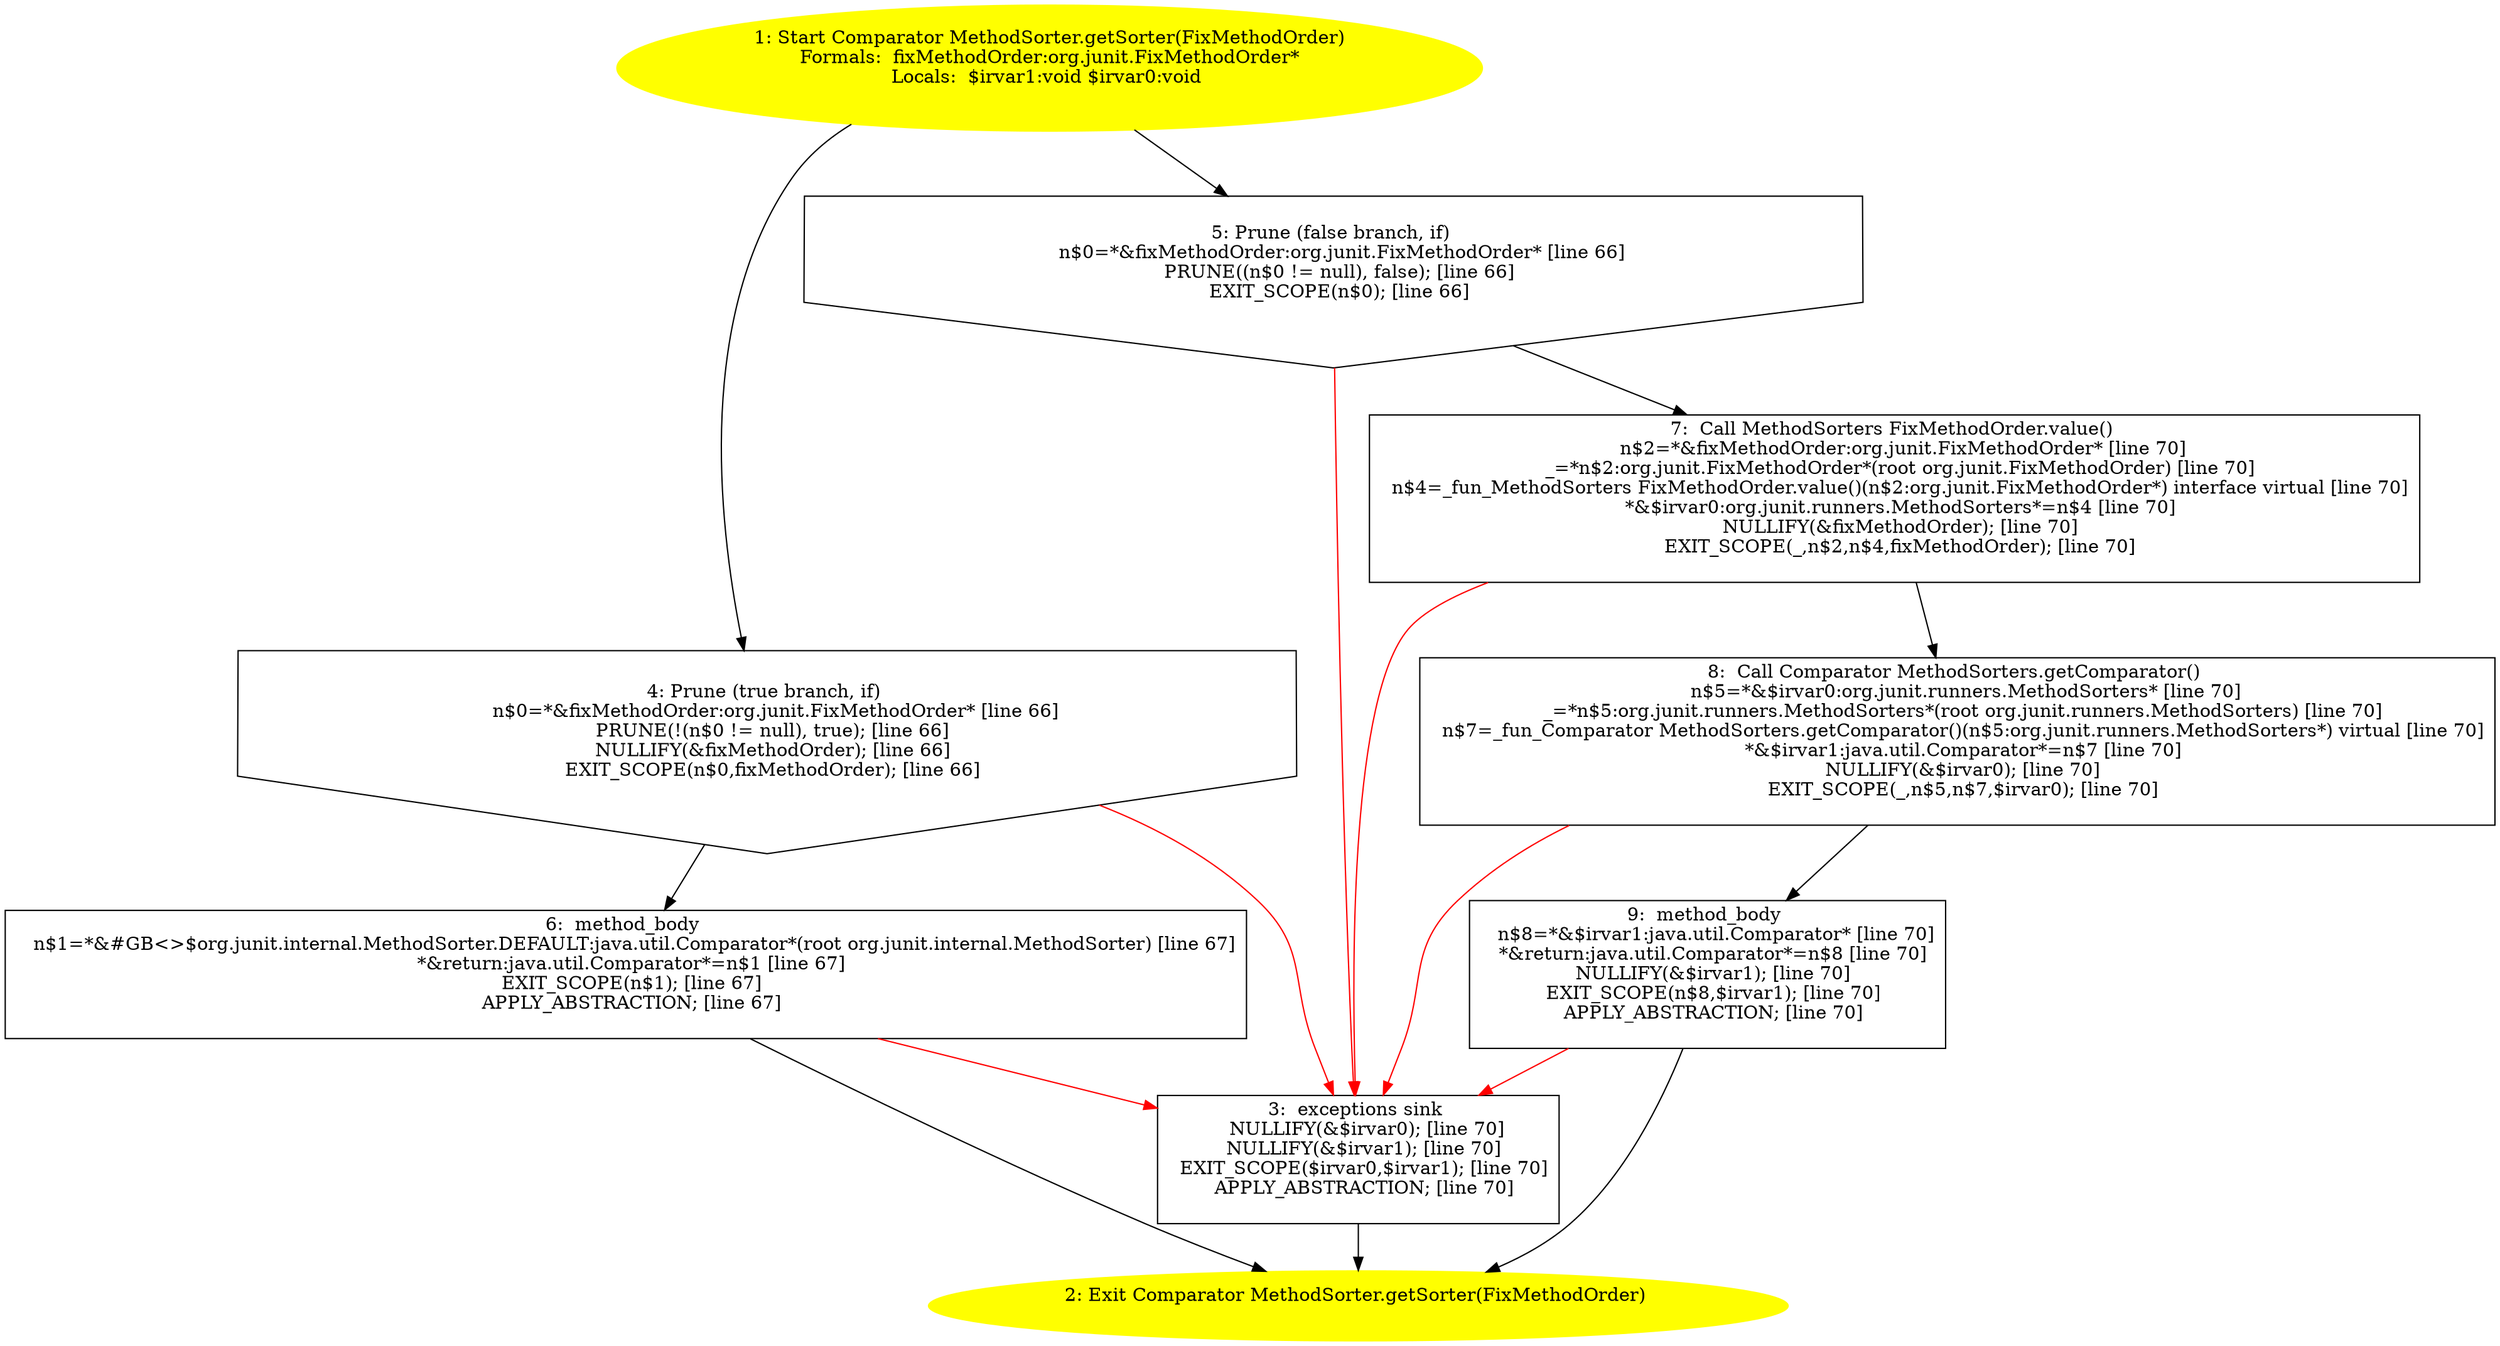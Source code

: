 /* @generated */
digraph cfg {
"org.junit.internal.MethodSorter.getSorter(org.junit.FixMethodOrder):java.util.Comparator.a633f629ec45e25210a67a50bd55b00a_1" [label="1: Start Comparator MethodSorter.getSorter(FixMethodOrder)\nFormals:  fixMethodOrder:org.junit.FixMethodOrder*\nLocals:  $irvar1:void $irvar0:void \n  " color=yellow style=filled]
	

	 "org.junit.internal.MethodSorter.getSorter(org.junit.FixMethodOrder):java.util.Comparator.a633f629ec45e25210a67a50bd55b00a_1" -> "org.junit.internal.MethodSorter.getSorter(org.junit.FixMethodOrder):java.util.Comparator.a633f629ec45e25210a67a50bd55b00a_4" ;
	 "org.junit.internal.MethodSorter.getSorter(org.junit.FixMethodOrder):java.util.Comparator.a633f629ec45e25210a67a50bd55b00a_1" -> "org.junit.internal.MethodSorter.getSorter(org.junit.FixMethodOrder):java.util.Comparator.a633f629ec45e25210a67a50bd55b00a_5" ;
"org.junit.internal.MethodSorter.getSorter(org.junit.FixMethodOrder):java.util.Comparator.a633f629ec45e25210a67a50bd55b00a_2" [label="2: Exit Comparator MethodSorter.getSorter(FixMethodOrder) \n  " color=yellow style=filled]
	

"org.junit.internal.MethodSorter.getSorter(org.junit.FixMethodOrder):java.util.Comparator.a633f629ec45e25210a67a50bd55b00a_3" [label="3:  exceptions sink \n   NULLIFY(&$irvar0); [line 70]\n  NULLIFY(&$irvar1); [line 70]\n  EXIT_SCOPE($irvar0,$irvar1); [line 70]\n  APPLY_ABSTRACTION; [line 70]\n " shape="box"]
	

	 "org.junit.internal.MethodSorter.getSorter(org.junit.FixMethodOrder):java.util.Comparator.a633f629ec45e25210a67a50bd55b00a_3" -> "org.junit.internal.MethodSorter.getSorter(org.junit.FixMethodOrder):java.util.Comparator.a633f629ec45e25210a67a50bd55b00a_2" ;
"org.junit.internal.MethodSorter.getSorter(org.junit.FixMethodOrder):java.util.Comparator.a633f629ec45e25210a67a50bd55b00a_4" [label="4: Prune (true branch, if) \n   n$0=*&fixMethodOrder:org.junit.FixMethodOrder* [line 66]\n  PRUNE(!(n$0 != null), true); [line 66]\n  NULLIFY(&fixMethodOrder); [line 66]\n  EXIT_SCOPE(n$0,fixMethodOrder); [line 66]\n " shape="invhouse"]
	

	 "org.junit.internal.MethodSorter.getSorter(org.junit.FixMethodOrder):java.util.Comparator.a633f629ec45e25210a67a50bd55b00a_4" -> "org.junit.internal.MethodSorter.getSorter(org.junit.FixMethodOrder):java.util.Comparator.a633f629ec45e25210a67a50bd55b00a_6" ;
	 "org.junit.internal.MethodSorter.getSorter(org.junit.FixMethodOrder):java.util.Comparator.a633f629ec45e25210a67a50bd55b00a_4" -> "org.junit.internal.MethodSorter.getSorter(org.junit.FixMethodOrder):java.util.Comparator.a633f629ec45e25210a67a50bd55b00a_3" [color="red" ];
"org.junit.internal.MethodSorter.getSorter(org.junit.FixMethodOrder):java.util.Comparator.a633f629ec45e25210a67a50bd55b00a_5" [label="5: Prune (false branch, if) \n   n$0=*&fixMethodOrder:org.junit.FixMethodOrder* [line 66]\n  PRUNE((n$0 != null), false); [line 66]\n  EXIT_SCOPE(n$0); [line 66]\n " shape="invhouse"]
	

	 "org.junit.internal.MethodSorter.getSorter(org.junit.FixMethodOrder):java.util.Comparator.a633f629ec45e25210a67a50bd55b00a_5" -> "org.junit.internal.MethodSorter.getSorter(org.junit.FixMethodOrder):java.util.Comparator.a633f629ec45e25210a67a50bd55b00a_7" ;
	 "org.junit.internal.MethodSorter.getSorter(org.junit.FixMethodOrder):java.util.Comparator.a633f629ec45e25210a67a50bd55b00a_5" -> "org.junit.internal.MethodSorter.getSorter(org.junit.FixMethodOrder):java.util.Comparator.a633f629ec45e25210a67a50bd55b00a_3" [color="red" ];
"org.junit.internal.MethodSorter.getSorter(org.junit.FixMethodOrder):java.util.Comparator.a633f629ec45e25210a67a50bd55b00a_6" [label="6:  method_body \n   n$1=*&#GB<>$org.junit.internal.MethodSorter.DEFAULT:java.util.Comparator*(root org.junit.internal.MethodSorter) [line 67]\n  *&return:java.util.Comparator*=n$1 [line 67]\n  EXIT_SCOPE(n$1); [line 67]\n  APPLY_ABSTRACTION; [line 67]\n " shape="box"]
	

	 "org.junit.internal.MethodSorter.getSorter(org.junit.FixMethodOrder):java.util.Comparator.a633f629ec45e25210a67a50bd55b00a_6" -> "org.junit.internal.MethodSorter.getSorter(org.junit.FixMethodOrder):java.util.Comparator.a633f629ec45e25210a67a50bd55b00a_2" ;
	 "org.junit.internal.MethodSorter.getSorter(org.junit.FixMethodOrder):java.util.Comparator.a633f629ec45e25210a67a50bd55b00a_6" -> "org.junit.internal.MethodSorter.getSorter(org.junit.FixMethodOrder):java.util.Comparator.a633f629ec45e25210a67a50bd55b00a_3" [color="red" ];
"org.junit.internal.MethodSorter.getSorter(org.junit.FixMethodOrder):java.util.Comparator.a633f629ec45e25210a67a50bd55b00a_7" [label="7:  Call MethodSorters FixMethodOrder.value() \n   n$2=*&fixMethodOrder:org.junit.FixMethodOrder* [line 70]\n  _=*n$2:org.junit.FixMethodOrder*(root org.junit.FixMethodOrder) [line 70]\n  n$4=_fun_MethodSorters FixMethodOrder.value()(n$2:org.junit.FixMethodOrder*) interface virtual [line 70]\n  *&$irvar0:org.junit.runners.MethodSorters*=n$4 [line 70]\n  NULLIFY(&fixMethodOrder); [line 70]\n  EXIT_SCOPE(_,n$2,n$4,fixMethodOrder); [line 70]\n " shape="box"]
	

	 "org.junit.internal.MethodSorter.getSorter(org.junit.FixMethodOrder):java.util.Comparator.a633f629ec45e25210a67a50bd55b00a_7" -> "org.junit.internal.MethodSorter.getSorter(org.junit.FixMethodOrder):java.util.Comparator.a633f629ec45e25210a67a50bd55b00a_8" ;
	 "org.junit.internal.MethodSorter.getSorter(org.junit.FixMethodOrder):java.util.Comparator.a633f629ec45e25210a67a50bd55b00a_7" -> "org.junit.internal.MethodSorter.getSorter(org.junit.FixMethodOrder):java.util.Comparator.a633f629ec45e25210a67a50bd55b00a_3" [color="red" ];
"org.junit.internal.MethodSorter.getSorter(org.junit.FixMethodOrder):java.util.Comparator.a633f629ec45e25210a67a50bd55b00a_8" [label="8:  Call Comparator MethodSorters.getComparator() \n   n$5=*&$irvar0:org.junit.runners.MethodSorters* [line 70]\n  _=*n$5:org.junit.runners.MethodSorters*(root org.junit.runners.MethodSorters) [line 70]\n  n$7=_fun_Comparator MethodSorters.getComparator()(n$5:org.junit.runners.MethodSorters*) virtual [line 70]\n  *&$irvar1:java.util.Comparator*=n$7 [line 70]\n  NULLIFY(&$irvar0); [line 70]\n  EXIT_SCOPE(_,n$5,n$7,$irvar0); [line 70]\n " shape="box"]
	

	 "org.junit.internal.MethodSorter.getSorter(org.junit.FixMethodOrder):java.util.Comparator.a633f629ec45e25210a67a50bd55b00a_8" -> "org.junit.internal.MethodSorter.getSorter(org.junit.FixMethodOrder):java.util.Comparator.a633f629ec45e25210a67a50bd55b00a_9" ;
	 "org.junit.internal.MethodSorter.getSorter(org.junit.FixMethodOrder):java.util.Comparator.a633f629ec45e25210a67a50bd55b00a_8" -> "org.junit.internal.MethodSorter.getSorter(org.junit.FixMethodOrder):java.util.Comparator.a633f629ec45e25210a67a50bd55b00a_3" [color="red" ];
"org.junit.internal.MethodSorter.getSorter(org.junit.FixMethodOrder):java.util.Comparator.a633f629ec45e25210a67a50bd55b00a_9" [label="9:  method_body \n   n$8=*&$irvar1:java.util.Comparator* [line 70]\n  *&return:java.util.Comparator*=n$8 [line 70]\n  NULLIFY(&$irvar1); [line 70]\n  EXIT_SCOPE(n$8,$irvar1); [line 70]\n  APPLY_ABSTRACTION; [line 70]\n " shape="box"]
	

	 "org.junit.internal.MethodSorter.getSorter(org.junit.FixMethodOrder):java.util.Comparator.a633f629ec45e25210a67a50bd55b00a_9" -> "org.junit.internal.MethodSorter.getSorter(org.junit.FixMethodOrder):java.util.Comparator.a633f629ec45e25210a67a50bd55b00a_2" ;
	 "org.junit.internal.MethodSorter.getSorter(org.junit.FixMethodOrder):java.util.Comparator.a633f629ec45e25210a67a50bd55b00a_9" -> "org.junit.internal.MethodSorter.getSorter(org.junit.FixMethodOrder):java.util.Comparator.a633f629ec45e25210a67a50bd55b00a_3" [color="red" ];
}
